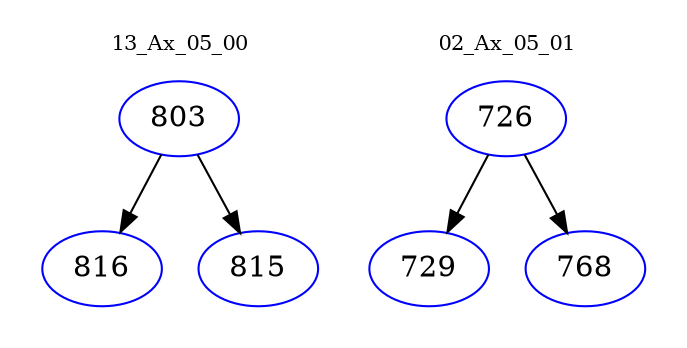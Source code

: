 digraph{
subgraph cluster_0 {
color = white
label = "13_Ax_05_00";
fontsize=10;
T0_803 [label="803", color="blue"]
T0_803 -> T0_816 [color="black"]
T0_816 [label="816", color="blue"]
T0_803 -> T0_815 [color="black"]
T0_815 [label="815", color="blue"]
}
subgraph cluster_1 {
color = white
label = "02_Ax_05_01";
fontsize=10;
T1_726 [label="726", color="blue"]
T1_726 -> T1_729 [color="black"]
T1_729 [label="729", color="blue"]
T1_726 -> T1_768 [color="black"]
T1_768 [label="768", color="blue"]
}
}
